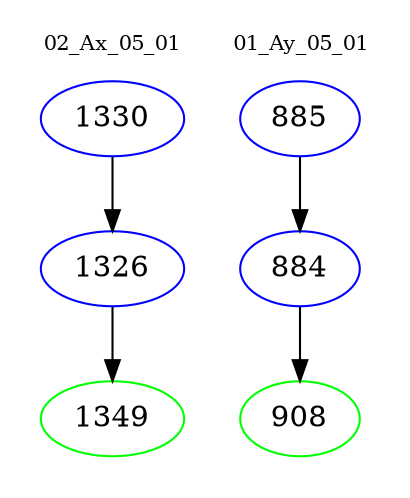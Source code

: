 digraph{
subgraph cluster_0 {
color = white
label = "02_Ax_05_01";
fontsize=10;
T0_1330 [label="1330", color="blue"]
T0_1330 -> T0_1326 [color="black"]
T0_1326 [label="1326", color="blue"]
T0_1326 -> T0_1349 [color="black"]
T0_1349 [label="1349", color="green"]
}
subgraph cluster_1 {
color = white
label = "01_Ay_05_01";
fontsize=10;
T1_885 [label="885", color="blue"]
T1_885 -> T1_884 [color="black"]
T1_884 [label="884", color="blue"]
T1_884 -> T1_908 [color="black"]
T1_908 [label="908", color="green"]
}
}
